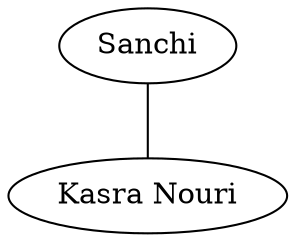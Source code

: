 strict graph "Sanchi oil tanker collision with CF Crystal" {
	Sanchi
	"Kasra Nouri"
	Sanchi -- "Kasra Nouri"
}

